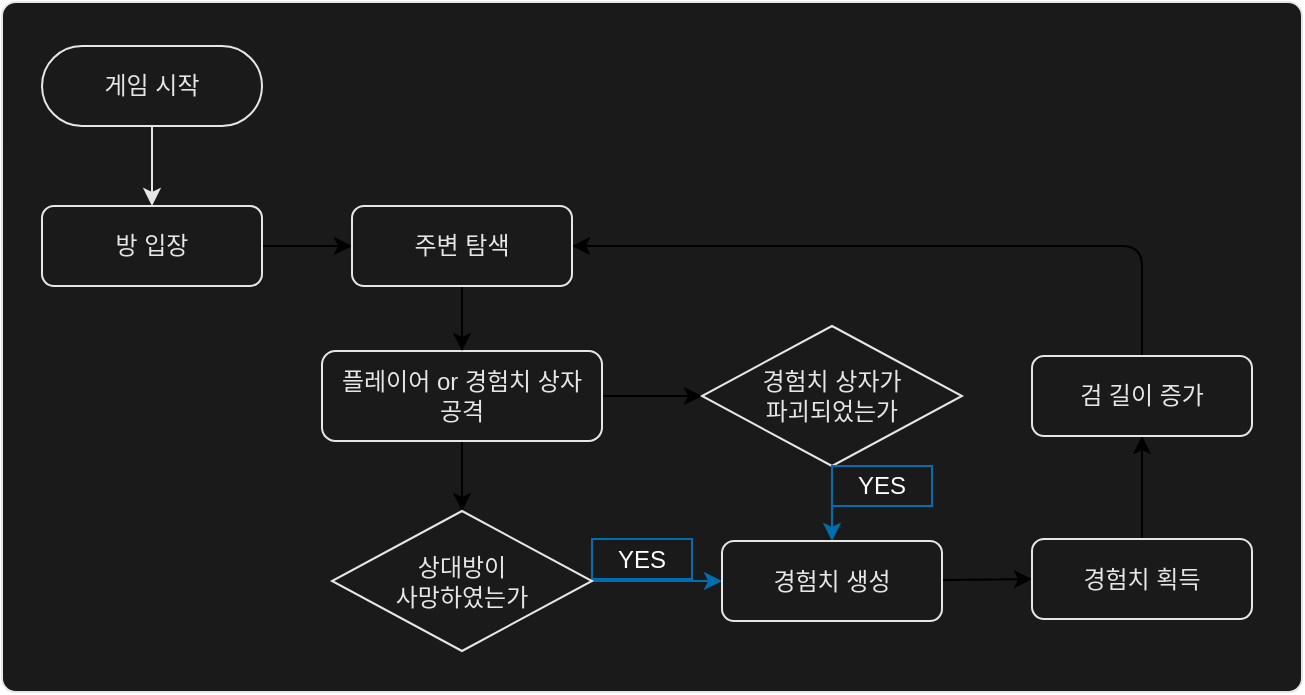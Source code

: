 <mxfile>
    <diagram id="kUOsfqf2_otxLyGDg3ou" name="페이지-1">
        <mxGraphModel dx="1548" dy="1126" grid="1" gridSize="10" guides="1" tooltips="1" connect="1" arrows="1" fold="1" page="1" pageScale="1" pageWidth="1169" pageHeight="827" math="0" shadow="0">
            <root>
                <mxCell id="0"/>
                <mxCell id="1" parent="0"/>
                <mxCell id="45" value="" style="rounded=1;whiteSpace=wrap;html=1;fontColor=#E6E6E6;fillColor=#1A1A1A;arcSize=2;fillStyle=solid;strokeColor=#E6E6E6;" parent="1" vertex="1">
                    <mxGeometry x="260" y="118" width="650" height="345" as="geometry"/>
                </mxCell>
                <mxCell id="17" style="edgeStyle=none;html=1;entryX=0.5;entryY=0;entryDx=0;entryDy=0;fontColor=#E6E6E6;strokeColor=#E6E6E6;" parent="1" source="15" target="22" edge="1">
                    <mxGeometry relative="1" as="geometry">
                        <mxPoint x="335" y="220" as="targetPoint"/>
                    </mxGeometry>
                </mxCell>
                <mxCell id="15" value="게임 시작" style="rounded=1;whiteSpace=wrap;html=1;arcSize=50;fontColor=#E6E6E6;fillColor=none;strokeColor=#E6E6E6;" parent="1" vertex="1">
                    <mxGeometry x="280" y="140" width="110" height="40" as="geometry"/>
                </mxCell>
                <mxCell id="75" style="edgeStyle=none;html=1;entryX=0;entryY=0.5;entryDx=0;entryDy=0;" edge="1" parent="1" source="22" target="74">
                    <mxGeometry relative="1" as="geometry"/>
                </mxCell>
                <mxCell id="22" value="방&amp;nbsp;입장" style="rounded=1;whiteSpace=wrap;html=1;fontColor=#E6E6E6;fillColor=none;strokeColor=#E6E6E6;" parent="1" vertex="1">
                    <mxGeometry x="280" y="220" width="110" height="40" as="geometry"/>
                </mxCell>
                <mxCell id="24" value="YES" style="text;html=1;strokeColor=#006EAF;fillColor=none;align=center;verticalAlign=middle;whiteSpace=wrap;rounded=0;fontColor=#ffffff;" parent="1" vertex="1">
                    <mxGeometry x="555" y="386.5" width="50" height="20" as="geometry"/>
                </mxCell>
                <mxCell id="63" style="edgeStyle=none;html=1;entryX=0.5;entryY=0;entryDx=0;entryDy=0;" edge="1" parent="1" source="48" target="56">
                    <mxGeometry relative="1" as="geometry"/>
                </mxCell>
                <mxCell id="64" style="edgeStyle=none;html=1;entryX=0;entryY=0.5;entryDx=0;entryDy=0;" edge="1" parent="1" source="48" target="54">
                    <mxGeometry relative="1" as="geometry"/>
                </mxCell>
                <mxCell id="48" value="플레이어 or 경험치 상자&lt;br&gt;공격" style="rounded=1;whiteSpace=wrap;html=1;fontColor=#E6E6E6;fillColor=none;strokeColor=#E6E6E6;" vertex="1" parent="1">
                    <mxGeometry x="420" y="292.5" width="140" height="45" as="geometry"/>
                </mxCell>
                <mxCell id="65" style="edgeStyle=none;html=1;entryX=0.5;entryY=0;entryDx=0;entryDy=0;fillColor=#1ba1e2;strokeColor=#006EAF;" edge="1" parent="1" source="54" target="57">
                    <mxGeometry relative="1" as="geometry"/>
                </mxCell>
                <mxCell id="54" value="경험치 상자가 &lt;br&gt;파괴되었는가" style="rhombus;whiteSpace=wrap;html=1;fontColor=#E6E6E6;fillColor=none;strokeColor=#E6E6E6;" vertex="1" parent="1">
                    <mxGeometry x="610" y="280" width="130" height="70" as="geometry"/>
                </mxCell>
                <mxCell id="58" style="edgeStyle=none;html=1;entryX=0;entryY=0.5;entryDx=0;entryDy=0;fillColor=#1ba1e2;strokeColor=#006EAF;" edge="1" parent="1" source="56" target="57">
                    <mxGeometry relative="1" as="geometry"/>
                </mxCell>
                <mxCell id="56" value="상대방이&lt;br&gt;사망하였는가" style="rhombus;whiteSpace=wrap;html=1;fontColor=#E6E6E6;fillColor=none;strokeColor=#E6E6E6;" vertex="1" parent="1">
                    <mxGeometry x="425" y="372.5" width="130" height="70" as="geometry"/>
                </mxCell>
                <mxCell id="72" style="edgeStyle=none;html=1;entryX=0;entryY=0.5;entryDx=0;entryDy=0;" edge="1" parent="1" source="57" target="68">
                    <mxGeometry relative="1" as="geometry"/>
                </mxCell>
                <mxCell id="57" value="경험치 생성" style="rounded=1;whiteSpace=wrap;html=1;fontColor=#E6E6E6;fillColor=none;strokeColor=#E6E6E6;" vertex="1" parent="1">
                    <mxGeometry x="620" y="387.5" width="110" height="40" as="geometry"/>
                </mxCell>
                <mxCell id="60" value="YES" style="text;html=1;strokeColor=#006EAF;fillColor=none;align=center;verticalAlign=middle;whiteSpace=wrap;rounded=0;fontColor=#ffffff;" vertex="1" parent="1">
                    <mxGeometry x="675" y="350" width="50" height="20" as="geometry"/>
                </mxCell>
                <mxCell id="73" style="edgeStyle=none;html=1;entryX=0.5;entryY=1;entryDx=0;entryDy=0;" edge="1" parent="1" source="68" target="69">
                    <mxGeometry relative="1" as="geometry">
                        <mxPoint x="830" y="352.5" as="targetPoint"/>
                    </mxGeometry>
                </mxCell>
                <mxCell id="68" value="경험치 획득" style="rounded=1;whiteSpace=wrap;html=1;fontColor=#E6E6E6;fillColor=none;strokeColor=#E6E6E6;" vertex="1" parent="1">
                    <mxGeometry x="775" y="386.5" width="110" height="40" as="geometry"/>
                </mxCell>
                <mxCell id="77" style="edgeStyle=none;html=1;entryX=1;entryY=0.5;entryDx=0;entryDy=0;" edge="1" parent="1" source="69" target="74">
                    <mxGeometry relative="1" as="geometry">
                        <Array as="points">
                            <mxPoint x="830" y="240"/>
                        </Array>
                    </mxGeometry>
                </mxCell>
                <mxCell id="69" value="검 길이 증가" style="rounded=1;whiteSpace=wrap;html=1;fontColor=#E6E6E6;fillColor=none;strokeColor=#E6E6E6;" vertex="1" parent="1">
                    <mxGeometry x="775" y="295" width="110" height="40" as="geometry"/>
                </mxCell>
                <mxCell id="76" style="edgeStyle=none;html=1;entryX=0.5;entryY=0;entryDx=0;entryDy=0;" edge="1" parent="1" source="74" target="48">
                    <mxGeometry relative="1" as="geometry"/>
                </mxCell>
                <mxCell id="74" value="주변 탐색" style="rounded=1;whiteSpace=wrap;html=1;fontColor=#E6E6E6;fillColor=none;strokeColor=#E6E6E6;" vertex="1" parent="1">
                    <mxGeometry x="435" y="220" width="110" height="40" as="geometry"/>
                </mxCell>
            </root>
        </mxGraphModel>
    </diagram>
</mxfile>